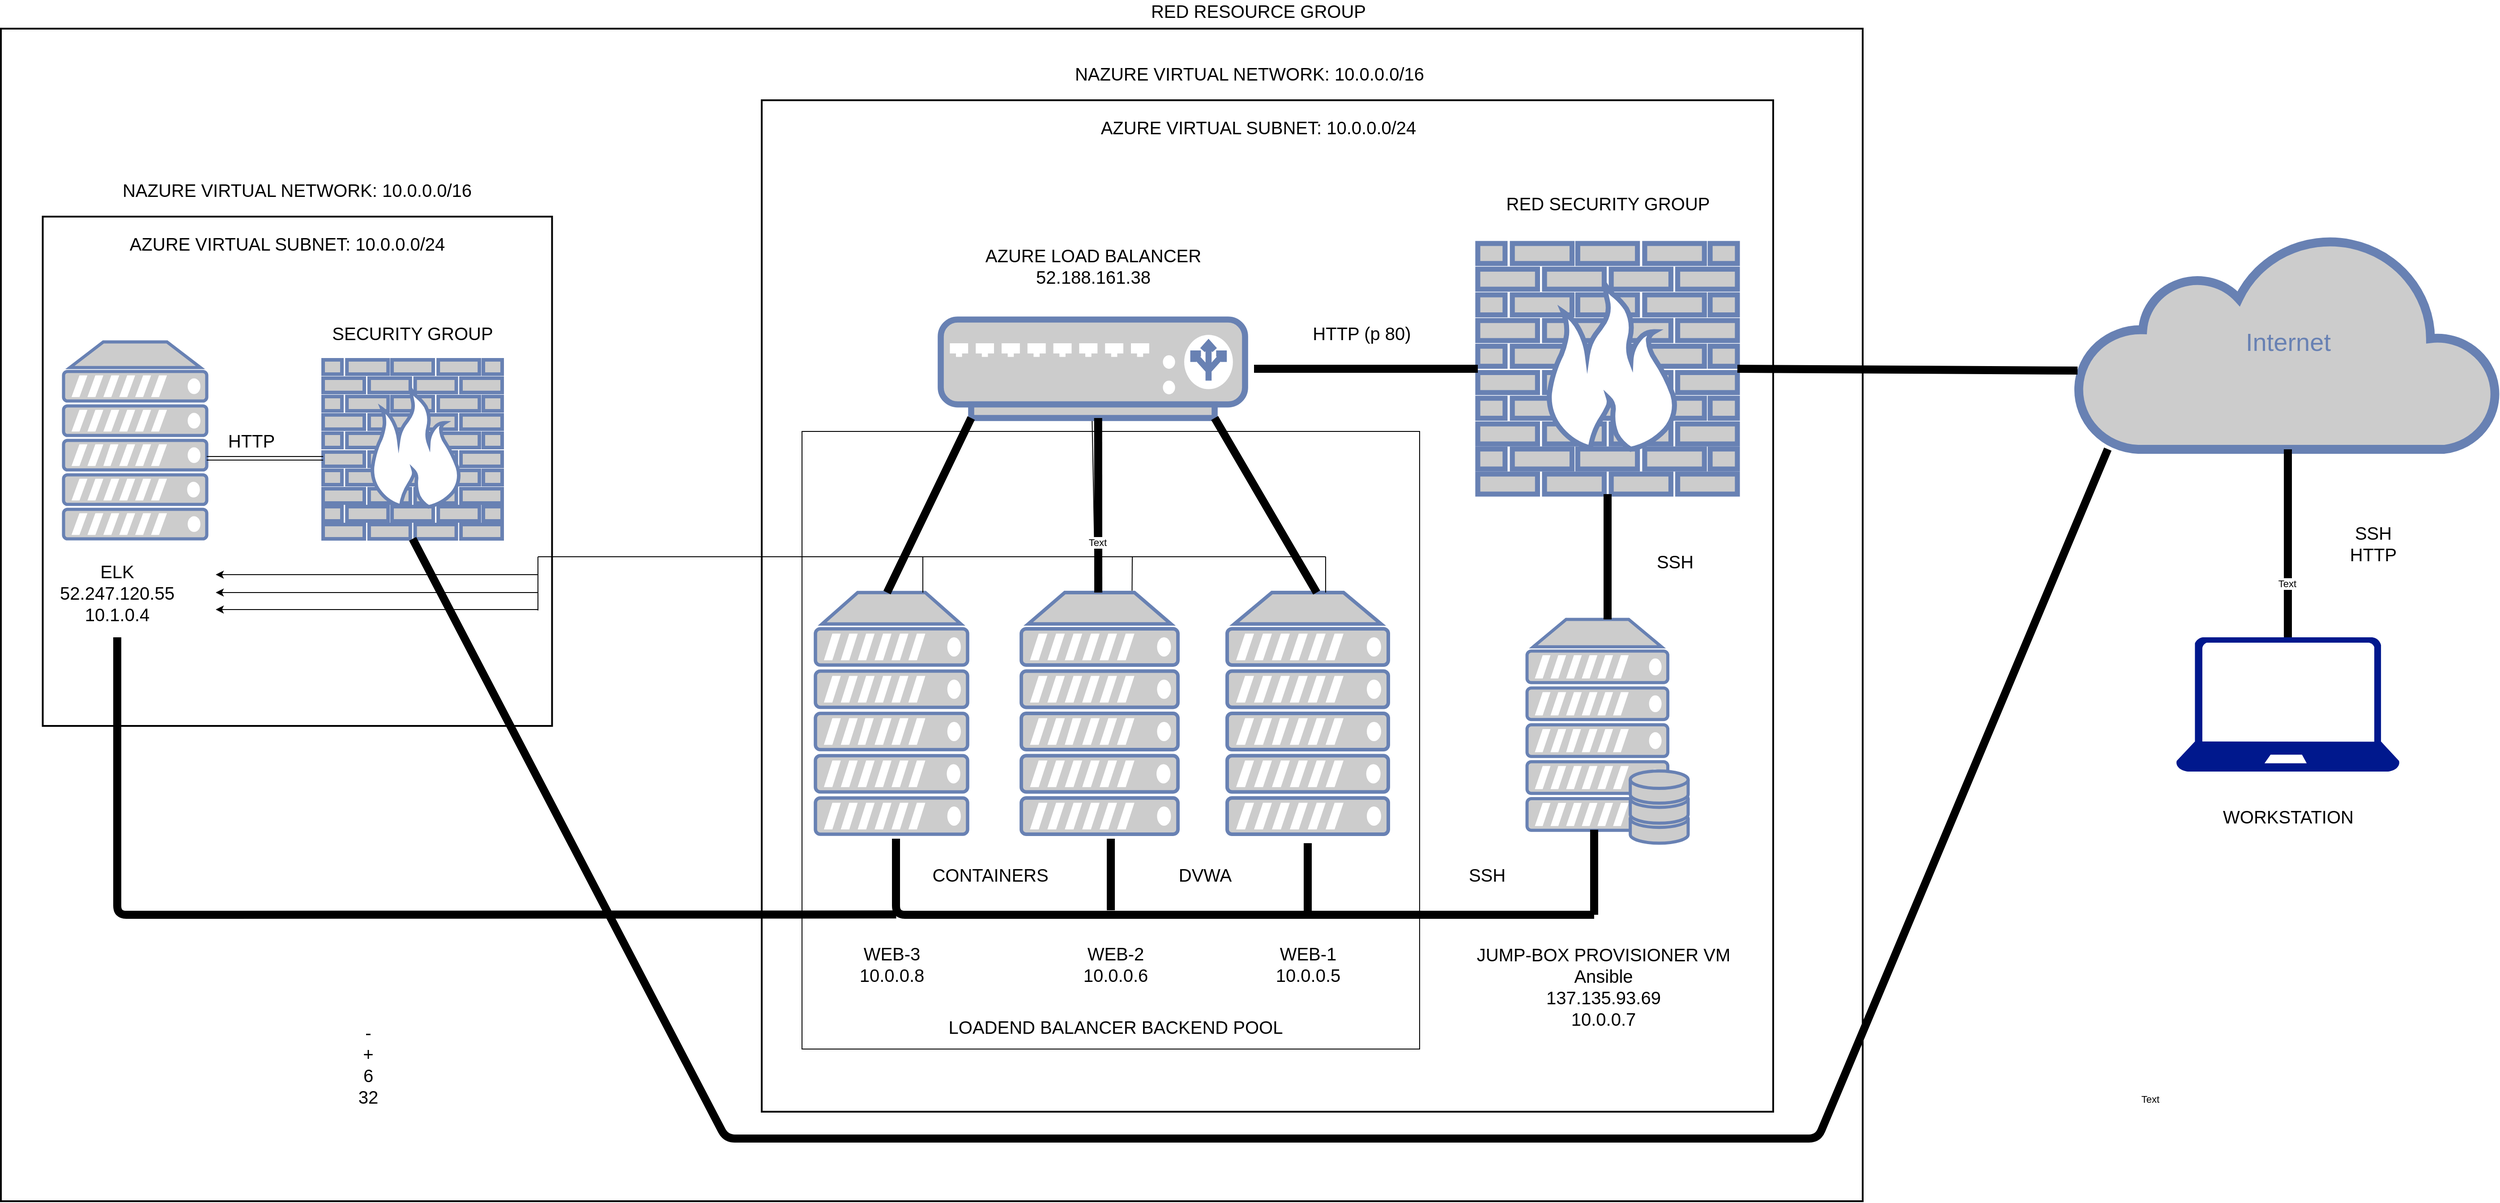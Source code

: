 <mxfile version="14.6.6" type="google"><diagram name="Page-1" id="bfe91b75-5d2c-26a0-9c1d-138518896778"><mxGraphModel dx="4266" dy="1377" grid="1" gridSize="10" guides="1" tooltips="1" connect="1" arrows="1" fold="1" page="1" pageScale="1" pageWidth="1100" pageHeight="850" background="#ffffff" math="0" shadow="0"><root><mxCell id="0"/><mxCell id="1" parent="0"/><mxCell id="7c3789c024ecab99-8" value="" style="fontColor=#0066CC;verticalAlign=top;verticalLabelPosition=bottom;labelPosition=center;align=center;html=1;fillColor=#CCCCCC;strokeColor=#6881B3;gradientColor=none;gradientDirection=north;strokeWidth=2;shape=mxgraph.networks.firewall;rounded=0;shadow=0;comic=0;" parent="1" vertex="1"><mxGeometry x="810" y="850" width="290" height="280" as="geometry"/></mxCell><mxCell id="7c3789c024ecab99-53" value="Internet" style="html=1;fillColor=#CCCCCC;strokeColor=#6881B3;gradientColor=none;gradientDirection=north;strokeWidth=2;shape=mxgraph.networks.cloud;fontColor=#6881B3;rounded=0;shadow=0;comic=0;align=center;fontSize=28;" parent="1" vertex="1"><mxGeometry x="1480" y="840" width="470" height="240" as="geometry"/></mxCell><mxCell id="7c3789c024ecab99-58" value="" style="fontColor=#0066CC;verticalAlign=top;verticalLabelPosition=bottom;labelPosition=center;align=center;html=1;fillColor=#CCCCCC;strokeColor=#6881B3;gradientColor=none;gradientDirection=north;strokeWidth=2;shape=mxgraph.networks.server_storage;rounded=0;shadow=0;comic=0;" parent="1" vertex="1"><mxGeometry x="865" y="1270" width="180" height="250" as="geometry"/></mxCell><mxCell id="t15tHyfwOCPuUltddhIN-1" value="" style="aspect=fixed;pointerEvents=1;shadow=0;dashed=0;html=1;strokeColor=none;labelPosition=center;verticalLabelPosition=bottom;verticalAlign=top;align=center;fillColor=#00188D;shape=mxgraph.azure.laptop" parent="1" vertex="1"><mxGeometry x="1589.99" y="1290" width="250.01" height="150" as="geometry"/></mxCell><mxCell id="t15tHyfwOCPuUltddhIN-6" value="WORKSTATION&lt;br&gt;" style="text;html=1;align=center;verticalAlign=middle;resizable=0;points=[];autosize=1;strokeColor=none;fontSize=20;" parent="1" vertex="1"><mxGeometry x="1635" y="1475" width="160" height="30" as="geometry"/></mxCell><mxCell id="t15tHyfwOCPuUltddhIN-7" value="SSH&lt;br style=&quot;font-size: 20px;&quot;&gt;HTTP&lt;br style=&quot;font-size: 20px;&quot;&gt;" style="text;html=1;align=center;verticalAlign=middle;resizable=0;points=[];autosize=1;strokeColor=none;fontSize=20;" parent="1" vertex="1"><mxGeometry x="1775" y="1160.0" width="70" height="50" as="geometry"/></mxCell><mxCell id="t15tHyfwOCPuUltddhIN-13" value="" style="whiteSpace=wrap;html=1;aspect=fixed;fillColor=none;" parent="1" vertex="1"><mxGeometry x="55" y="1060" width="690" height="690" as="geometry"/></mxCell><mxCell id="t15tHyfwOCPuUltddhIN-23" value="" style="edgeStyle=none;shape=link;rounded=0;orthogonalLoop=1;jettySize=auto;html=1;" parent="1" source="t15tHyfwOCPuUltddhIN-16" target="t15tHyfwOCPuUltddhIN-19" edge="1"><mxGeometry relative="1" as="geometry"/></mxCell><mxCell id="t15tHyfwOCPuUltddhIN-16" value="" style="fontColor=#0066CC;verticalAlign=top;verticalLabelPosition=bottom;labelPosition=center;align=center;html=1;outlineConnect=0;fillColor=#CCCCCC;strokeColor=#6881B3;gradientColor=none;gradientDirection=north;strokeWidth=2;shape=mxgraph.networks.server;" parent="1" vertex="1"><mxGeometry x="300" y="1240" width="175" height="270" as="geometry"/></mxCell><mxCell id="t15tHyfwOCPuUltddhIN-17" value="" style="fontColor=#0066CC;verticalAlign=top;verticalLabelPosition=bottom;labelPosition=center;align=center;html=1;outlineConnect=0;fillColor=#CCCCCC;strokeColor=#6881B3;gradientColor=none;gradientDirection=north;strokeWidth=2;shape=mxgraph.networks.server;" parent="1" vertex="1"><mxGeometry x="530" y="1240" width="180" height="270" as="geometry"/></mxCell><mxCell id="t15tHyfwOCPuUltddhIN-18" value="" style="fontColor=#0066CC;verticalAlign=top;verticalLabelPosition=bottom;labelPosition=center;align=center;html=1;outlineConnect=0;fillColor=#CCCCCC;strokeColor=#6881B3;gradientColor=none;gradientDirection=north;strokeWidth=2;shape=mxgraph.networks.server;" parent="1" vertex="1"><mxGeometry x="70" y="1240" width="170" height="270" as="geometry"/></mxCell><mxCell id="t15tHyfwOCPuUltddhIN-19" value="" style="fontColor=#0066CC;verticalAlign=top;verticalLabelPosition=bottom;labelPosition=center;align=center;html=1;outlineConnect=0;fillColor=#CCCCCC;strokeColor=#6881B3;gradientColor=none;gradientDirection=north;strokeWidth=2;shape=mxgraph.networks.load_balancer;" parent="1" vertex="1"><mxGeometry x="210" y="935" width="340" height="110" as="geometry"/></mxCell><mxCell id="t15tHyfwOCPuUltddhIN-21" value="" style="endArrow=none;html=1;entryX=0.1;entryY=1;entryDx=0;entryDy=0;entryPerimeter=0;strokeWidth=9;" parent="1" target="t15tHyfwOCPuUltddhIN-19" edge="1"><mxGeometry width="50" height="50" relative="1" as="geometry"><mxPoint x="150" y="1240" as="sourcePoint"/><mxPoint x="220" y="1130" as="targetPoint"/></mxGeometry></mxCell><mxCell id="t15tHyfwOCPuUltddhIN-22" style="edgeStyle=none;shape=link;rounded=0;orthogonalLoop=1;jettySize=auto;html=1;entryX=0.5;entryY=0;entryDx=0;entryDy=0;entryPerimeter=0;" parent="1" source="t15tHyfwOCPuUltddhIN-18" target="t15tHyfwOCPuUltddhIN-18" edge="1"><mxGeometry relative="1" as="geometry"/></mxCell><mxCell id="t15tHyfwOCPuUltddhIN-24" value="" style="endArrow=none;html=1;strokeWidth=9;entryX=0.9;entryY=1;entryDx=0;entryDy=0;entryPerimeter=0;" parent="1" target="t15tHyfwOCPuUltddhIN-19" edge="1"><mxGeometry width="50" height="50" relative="1" as="geometry"><mxPoint x="630" y="1240" as="sourcePoint"/><mxPoint x="510" y="1110" as="targetPoint"/></mxGeometry></mxCell><mxCell id="t15tHyfwOCPuUltddhIN-28" value="" style="endArrow=none;html=1;strokeWidth=9;entryX=0;entryY=0.5;entryDx=0;entryDy=0;entryPerimeter=0;" parent="1" target="7c3789c024ecab99-8" edge="1"><mxGeometry width="50" height="50" relative="1" as="geometry"><mxPoint x="560" y="990" as="sourcePoint"/><mxPoint x="610" y="940" as="targetPoint"/></mxGeometry></mxCell><mxCell id="t15tHyfwOCPuUltddhIN-29" value="" style="endArrow=none;html=1;strokeWidth=9;entryX=0.5;entryY=1;entryDx=0;entryDy=0;entryPerimeter=0;exitX=0.5;exitY=0;exitDx=0;exitDy=0;exitPerimeter=0;" parent="1" source="7c3789c024ecab99-58" target="7c3789c024ecab99-8" edge="1"><mxGeometry width="50" height="50" relative="1" as="geometry"><mxPoint x="-750" y="1430" as="sourcePoint"/><mxPoint x="-700" y="1380" as="targetPoint"/><Array as="points"/></mxGeometry></mxCell><mxCell id="t15tHyfwOCPuUltddhIN-31" value="" style="endArrow=none;html=1;strokeWidth=9;" parent="1" edge="1"><mxGeometry width="50" height="50" relative="1" as="geometry"><mxPoint x="940" y="1600" as="sourcePoint"/><mxPoint x="940" y="1505" as="targetPoint"/><Array as="points"><mxPoint x="940" y="1505"/></Array></mxGeometry></mxCell><mxCell id="t15tHyfwOCPuUltddhIN-32" value="" style="endArrow=none;html=1;strokeWidth=9;" parent="1" edge="1"><mxGeometry width="50" height="50" relative="1" as="geometry"><mxPoint x="940" y="1600" as="sourcePoint"/><mxPoint x="160" y="1515" as="targetPoint"/><Array as="points"><mxPoint x="160" y="1600"/></Array></mxGeometry></mxCell><mxCell id="t15tHyfwOCPuUltddhIN-34" value="" style="endArrow=none;html=1;strokeWidth=9;" parent="1" edge="1"><mxGeometry width="50" height="50" relative="1" as="geometry"><mxPoint x="400" y="1595" as="sourcePoint"/><mxPoint x="400" y="1515" as="targetPoint"/></mxGeometry></mxCell><mxCell id="t15tHyfwOCPuUltddhIN-35" value="" style="endArrow=none;html=1;strokeWidth=9;" parent="1" edge="1"><mxGeometry width="50" height="50" relative="1" as="geometry"><mxPoint x="620" y="1600" as="sourcePoint"/><mxPoint x="620" y="1520" as="targetPoint"/></mxGeometry></mxCell><mxCell id="t15tHyfwOCPuUltddhIN-39" value="" style="endArrow=none;html=1;fontSize=20;strokeWidth=9;exitX=1;exitY=0.5;exitDx=0;exitDy=0;exitPerimeter=0;" parent="1" source="7c3789c024ecab99-8" edge="1"><mxGeometry width="50" height="50" relative="1" as="geometry"><mxPoint x="1450" y="1240" as="sourcePoint"/><mxPoint x="1480" y="992" as="targetPoint"/></mxGeometry></mxCell><mxCell id="t15tHyfwOCPuUltddhIN-40" value="" style="endArrow=none;html=1;fontSize=20;strokeWidth=9;entryX=0.5;entryY=1;entryDx=0;entryDy=0;entryPerimeter=0;exitX=0.5;exitY=0;exitDx=0;exitDy=0;exitPerimeter=0;" parent="1" source="t15tHyfwOCPuUltddhIN-1" target="7c3789c024ecab99-53" edge="1"><mxGeometry width="50" height="50" relative="1" as="geometry"><mxPoint x="1690" y="1250" as="sourcePoint"/><mxPoint x="1740" y="1200" as="targetPoint"/></mxGeometry></mxCell><mxCell id="8zrFDNNgmlDdKuzyDkJW-18" value="Text" style="edgeLabel;html=1;align=center;verticalAlign=middle;resizable=0;points=[];" vertex="1" connectable="0" parent="t15tHyfwOCPuUltddhIN-40"><mxGeometry x="-0.425" y="1" relative="1" as="geometry"><mxPoint as="offset"/></mxGeometry></mxCell><mxCell id="t15tHyfwOCPuUltddhIN-41" value="RED SECURITY GROUP" style="text;html=1;align=center;verticalAlign=middle;resizable=0;points=[];autosize=1;strokeColor=none;fontSize=20;" parent="1" vertex="1"><mxGeometry x="835" y="790" width="240" height="30" as="geometry"/></mxCell><mxCell id="t15tHyfwOCPuUltddhIN-42" value="SSH" style="text;html=1;align=center;verticalAlign=middle;resizable=0;points=[];autosize=1;strokeColor=none;fontSize=20;" parent="1" vertex="1"><mxGeometry x="1000" y="1190" width="60" height="30" as="geometry"/></mxCell><mxCell id="t15tHyfwOCPuUltddhIN-44" value="SSH" style="text;html=1;align=center;verticalAlign=middle;resizable=0;points=[];autosize=1;strokeColor=none;fontSize=20;" parent="1" vertex="1"><mxGeometry x="790" y="1540" width="60" height="30" as="geometry"/></mxCell><mxCell id="t15tHyfwOCPuUltddhIN-45" value="JUMP-BOX PROVISIONER VM&lt;br&gt;Ansible&lt;br&gt;137.135.93.69&lt;br&gt;10.0.0.7" style="text;html=1;align=center;verticalAlign=middle;resizable=0;points=[];autosize=1;strokeColor=none;fontSize=20;" parent="1" vertex="1"><mxGeometry x="800" y="1630" width="300" height="100" as="geometry"/></mxCell><mxCell id="t15tHyfwOCPuUltddhIN-46" value="DVWA" style="text;html=1;align=center;verticalAlign=middle;resizable=0;points=[];autosize=1;strokeColor=none;fontSize=20;" parent="1" vertex="1"><mxGeometry x="470" y="1540" width="70" height="30" as="geometry"/></mxCell><mxCell id="t15tHyfwOCPuUltddhIN-47" value="CONTAINERS" style="text;html=1;align=center;verticalAlign=middle;resizable=0;points=[];autosize=1;strokeColor=none;fontSize=20;" parent="1" vertex="1"><mxGeometry x="190" y="1540" width="150" height="30" as="geometry"/></mxCell><mxCell id="t15tHyfwOCPuUltddhIN-48" value="AZURE LOAD BALANCER&lt;br&gt;52.188.161.38" style="text;html=1;align=center;verticalAlign=middle;resizable=0;points=[];autosize=1;strokeColor=none;fontSize=20;" parent="1" vertex="1"><mxGeometry x="250" y="850" width="260" height="50" as="geometry"/></mxCell><mxCell id="t15tHyfwOCPuUltddhIN-49" value="HTTP (p 80)" style="text;html=1;align=center;verticalAlign=middle;resizable=0;points=[];autosize=1;strokeColor=none;fontSize=20;" parent="1" vertex="1"><mxGeometry x="615" y="935" width="130" height="30" as="geometry"/></mxCell><mxCell id="t15tHyfwOCPuUltddhIN-50" value="WEB-1&lt;br&gt;10.0.0.5" style="text;html=1;align=center;verticalAlign=middle;resizable=0;points=[];autosize=1;strokeColor=none;fontSize=20;" parent="1" vertex="1"><mxGeometry x="575" y="1630" width="90" height="50" as="geometry"/></mxCell><mxCell id="t15tHyfwOCPuUltddhIN-51" value="WEB-3&lt;br&gt;10.0.0.8" style="text;html=1;align=center;verticalAlign=middle;resizable=0;points=[];autosize=1;strokeColor=none;fontSize=20;" parent="1" vertex="1"><mxGeometry x="110" y="1630" width="90" height="50" as="geometry"/></mxCell><mxCell id="t15tHyfwOCPuUltddhIN-52" value="WEB-2&lt;br&gt;10.0.0.6" style="text;html=1;align=center;verticalAlign=middle;resizable=0;points=[];autosize=1;strokeColor=none;fontSize=20;" parent="1" vertex="1"><mxGeometry x="360" y="1630" width="90" height="50" as="geometry"/></mxCell><mxCell id="t15tHyfwOCPuUltddhIN-53" value="LOADEND BALANCER BACKEND POOL" style="text;html=1;align=center;verticalAlign=middle;resizable=0;points=[];autosize=1;strokeColor=none;fontSize=20;" parent="1" vertex="1"><mxGeometry x="210" y="1710" width="390" height="30" as="geometry"/></mxCell><mxCell id="t15tHyfwOCPuUltddhIN-54" value="" style="whiteSpace=wrap;html=1;aspect=fixed;fillColor=none;strokeWidth=2;" parent="1" vertex="1"><mxGeometry x="10" y="690" width="1130" height="1130" as="geometry"/></mxCell><mxCell id="t15tHyfwOCPuUltddhIN-56" value="NAZURE VIRTUAL NETWORK: 10.0.0.0/16" style="text;html=1;strokeColor=none;fillColor=none;align=center;verticalAlign=middle;whiteSpace=wrap;rounded=0;fontSize=20;" parent="1" vertex="1"><mxGeometry x="355" y="650" width="400" height="20" as="geometry"/></mxCell><mxCell id="t15tHyfwOCPuUltddhIN-57" value="AZURE VIRTUAL SUBNET: 10.0.0.0/24" style="text;html=1;strokeColor=none;fillColor=none;align=center;verticalAlign=middle;whiteSpace=wrap;rounded=0;fontSize=20;" parent="1" vertex="1"><mxGeometry x="365" y="710" width="400" height="20" as="geometry"/></mxCell><mxCell id="t15tHyfwOCPuUltddhIN-59" value="RED RESOURCE GROUP" style="text;html=1;strokeColor=none;fillColor=none;align=center;verticalAlign=middle;whiteSpace=wrap;rounded=0;fontSize=20;" parent="1" vertex="1"><mxGeometry x="365" y="580" width="400" height="20" as="geometry"/></mxCell><mxCell id="8zrFDNNgmlDdKuzyDkJW-1" value="" style="fontColor=#0066CC;verticalAlign=top;verticalLabelPosition=bottom;labelPosition=center;align=center;html=1;outlineConnect=0;fillColor=#CCCCCC;strokeColor=#6881B3;gradientColor=none;gradientDirection=north;strokeWidth=2;shape=mxgraph.networks.firewall;" vertex="1" parent="1"><mxGeometry x="-480" y="980" width="200" height="200" as="geometry"/></mxCell><mxCell id="8zrFDNNgmlDdKuzyDkJW-3" value="" style="fontColor=#0066CC;verticalAlign=top;verticalLabelPosition=bottom;labelPosition=center;align=center;html=1;outlineConnect=0;fillColor=#CCCCCC;strokeColor=#6881B3;gradientColor=none;gradientDirection=north;strokeWidth=2;shape=mxgraph.networks.server;" vertex="1" parent="1"><mxGeometry x="-770" y="960" width="160" height="220" as="geometry"/></mxCell><mxCell id="8zrFDNNgmlDdKuzyDkJW-6" value="&lt;font style=&quot;font-size: 20px&quot;&gt;ELK&lt;br&gt;52.247.120.55&lt;br&gt;10.1.0.4&lt;br&gt;&lt;/font&gt;" style="text;html=1;strokeColor=none;fillColor=none;align=center;verticalAlign=middle;whiteSpace=wrap;rounded=0;strokeWidth=20;" vertex="1" parent="1"><mxGeometry x="-740" y="1230" width="60" height="20" as="geometry"/></mxCell><mxCell id="8zrFDNNgmlDdKuzyDkJW-9" value="&lt;font style=&quot;font-size: 20px&quot;&gt;SECURITY GROUP&lt;br&gt;&lt;/font&gt;" style="text;html=1;strokeColor=none;fillColor=none;align=center;verticalAlign=middle;whiteSpace=wrap;rounded=0;strokeWidth=20;" vertex="1" parent="1"><mxGeometry x="-485" y="940" width="210" height="20" as="geometry"/></mxCell><mxCell id="8zrFDNNgmlDdKuzyDkJW-12" value="&lt;font style=&quot;font-size: 20px&quot;&gt;HTTP&lt;br&gt;&lt;/font&gt;" style="text;html=1;strokeColor=none;fillColor=none;align=center;verticalAlign=middle;whiteSpace=wrap;rounded=0;strokeWidth=20;" vertex="1" parent="1"><mxGeometry x="-665" y="1060" width="210" height="20" as="geometry"/></mxCell><mxCell id="8zrFDNNgmlDdKuzyDkJW-20" value="" style="endArrow=none;html=1;fontSize=20;strokeWidth=9;entryX=0.5;entryY=1;entryDx=0;entryDy=0;entryPerimeter=0;" edge="1" parent="1"><mxGeometry width="50" height="50" relative="1" as="geometry"><mxPoint x="386" y="1240" as="sourcePoint"/><mxPoint x="385.84" y="1045" as="targetPoint"/></mxGeometry></mxCell><mxCell id="8zrFDNNgmlDdKuzyDkJW-21" value="Text" style="edgeLabel;html=1;align=center;verticalAlign=middle;resizable=0;points=[];" vertex="1" connectable="0" parent="8zrFDNNgmlDdKuzyDkJW-20"><mxGeometry x="-0.425" y="1" relative="1" as="geometry"><mxPoint as="offset"/></mxGeometry></mxCell><mxCell id="8zrFDNNgmlDdKuzyDkJW-25" value="AZURE VIRTUAL SUBNET: 10.0.0.0/24" style="text;html=1;strokeColor=none;fillColor=none;align=center;verticalAlign=middle;whiteSpace=wrap;rounded=0;fontSize=20;" vertex="1" parent="1"><mxGeometry x="-720" y="840" width="400" height="20" as="geometry"/></mxCell><mxCell id="8zrFDNNgmlDdKuzyDkJW-26" value="NAZURE VIRTUAL NETWORK: 10.0.0.0/16" style="text;html=1;strokeColor=none;fillColor=none;align=center;verticalAlign=middle;whiteSpace=wrap;rounded=0;fontSize=20;" vertex="1" parent="1"><mxGeometry x="-708.75" y="780" width="400" height="20" as="geometry"/></mxCell><mxCell id="8zrFDNNgmlDdKuzyDkJW-27" value="" style="endArrow=none;html=1;fontSize=20;strokeWidth=9;exitX=0.072;exitY=0.999;exitDx=0;exitDy=0;exitPerimeter=0;entryX=0.5;entryY=1;entryDx=0;entryDy=0;entryPerimeter=0;" edge="1" parent="1" source="7c3789c024ecab99-53" target="8zrFDNNgmlDdKuzyDkJW-1"><mxGeometry width="50" height="50" relative="1" as="geometry"><mxPoint x="1724.995" y="1300" as="sourcePoint"/><mxPoint x="-320" y="1530" as="targetPoint"/><Array as="points"><mxPoint x="1190" y="1850"/><mxPoint x="-30" y="1850"/></Array></mxGeometry></mxCell><mxCell id="8zrFDNNgmlDdKuzyDkJW-28" value="Text" style="edgeLabel;html=1;align=center;verticalAlign=middle;resizable=0;points=[];" vertex="1" connectable="0" parent="8zrFDNNgmlDdKuzyDkJW-27"><mxGeometry x="-0.425" y="1" relative="1" as="geometry"><mxPoint x="359" y="-20" as="offset"/></mxGeometry></mxCell><mxCell id="8zrFDNNgmlDdKuzyDkJW-30" value="" style="endArrow=none;html=1;fontSize=20;strokeWidth=9;entryX=0.133;entryY=0.805;entryDx=0;entryDy=0;entryPerimeter=0;" edge="1" parent="1" target="t15tHyfwOCPuUltddhIN-54"><mxGeometry width="50" height="50" relative="1" as="geometry"><mxPoint x="-710" y="1290" as="sourcePoint"/><mxPoint x="-450" y="1680" as="targetPoint"/><Array as="points"><mxPoint x="-710" y="1600"/></Array></mxGeometry></mxCell><mxCell id="8zrFDNNgmlDdKuzyDkJW-34" value="" style="endArrow=classic;html=1;" edge="1" parent="1"><mxGeometry width="50" height="50" relative="1" as="geometry"><mxPoint x="-240" y="1220" as="sourcePoint"/><mxPoint x="-600" y="1220" as="targetPoint"/></mxGeometry></mxCell><mxCell id="8zrFDNNgmlDdKuzyDkJW-35" value="" style="endArrow=classic;html=1;" edge="1" parent="1"><mxGeometry width="50" height="50" relative="1" as="geometry"><mxPoint x="-240" y="1259" as="sourcePoint"/><mxPoint x="-600" y="1259" as="targetPoint"/></mxGeometry></mxCell><mxCell id="8zrFDNNgmlDdKuzyDkJW-36" value="" style="endArrow=classic;html=1;" edge="1" parent="1"><mxGeometry width="50" height="50" relative="1" as="geometry"><mxPoint x="-240" y="1240" as="sourcePoint"/><mxPoint x="-600" y="1240" as="targetPoint"/></mxGeometry></mxCell><mxCell id="8zrFDNNgmlDdKuzyDkJW-37" value="" style="endArrow=none;html=1;" edge="1" parent="1"><mxGeometry width="50" height="50" relative="1" as="geometry"><mxPoint x="-240" y="1260" as="sourcePoint"/><mxPoint x="-240" y="1200" as="targetPoint"/></mxGeometry></mxCell><mxCell id="8zrFDNNgmlDdKuzyDkJW-38" value="" style="endArrow=none;html=1;" edge="1" parent="1"><mxGeometry width="50" height="50" relative="1" as="geometry"><mxPoint x="-240" y="1200" as="sourcePoint"/><mxPoint x="640" y="1200" as="targetPoint"/></mxGeometry></mxCell><mxCell id="8zrFDNNgmlDdKuzyDkJW-39" value="" style="endArrow=none;html=1;" edge="1" parent="1"><mxGeometry width="50" height="50" relative="1" as="geometry"><mxPoint x="190" y="1200" as="sourcePoint"/><mxPoint x="190" y="1240" as="targetPoint"/></mxGeometry></mxCell><mxCell id="8zrFDNNgmlDdKuzyDkJW-41" value="" style="endArrow=none;html=1;exitX=0.707;exitY=-0.008;exitDx=0;exitDy=0;exitPerimeter=0;" edge="1" parent="1" source="t15tHyfwOCPuUltddhIN-16"><mxGeometry width="50" height="50" relative="1" as="geometry"><mxPoint x="20" y="1370" as="sourcePoint"/><mxPoint x="424" y="1200" as="targetPoint"/></mxGeometry></mxCell><mxCell id="8zrFDNNgmlDdKuzyDkJW-43" value="" style="endArrow=none;html=1;" edge="1" parent="1"><mxGeometry width="50" height="50" relative="1" as="geometry"><mxPoint x="640" y="1200" as="sourcePoint"/><mxPoint x="640" y="1240" as="targetPoint"/></mxGeometry></mxCell><mxCell id="8zrFDNNgmlDdKuzyDkJW-50" value="" style="shape=link;html=1;" edge="1" parent="1"><mxGeometry width="100" relative="1" as="geometry"><mxPoint x="-610" y="1090" as="sourcePoint"/><mxPoint x="-480" y="1090" as="targetPoint"/></mxGeometry></mxCell><mxCell id="8zrFDNNgmlDdKuzyDkJW-52" value="" style="rounded=0;whiteSpace=wrap;html=1;strokeWidth=2;fillColor=none;" vertex="1" parent="1"><mxGeometry x="-840" y="610" width="2080" height="1310" as="geometry"/></mxCell><mxCell id="8zrFDNNgmlDdKuzyDkJW-53" value="" style="whiteSpace=wrap;html=1;aspect=fixed;strokeWidth=2;fillColor=none;" vertex="1" parent="1"><mxGeometry x="-793.25" y="820" width="569" height="569" as="geometry"/></mxCell><mxCell id="8zrFDNNgmlDdKuzyDkJW-54" value="&lt;br&gt;&lt;br&gt;&lt;br&gt;&lt;br&gt;&lt;br&gt;&lt;br&gt;&lt;br&gt;&lt;br&gt;&lt;br&gt;&lt;br&gt;&lt;br&gt;-&lt;br&gt;+&lt;br&gt;6&lt;br&gt;32" style="text;html=1;align=center;verticalAlign=middle;resizable=0;points=[];autosize=1;strokeColor=none;fontSize=20;" vertex="1" parent="1"><mxGeometry x="-450" y="1450.0" width="40" height="370" as="geometry"/></mxCell></root></mxGraphModel></diagram></mxfile>
